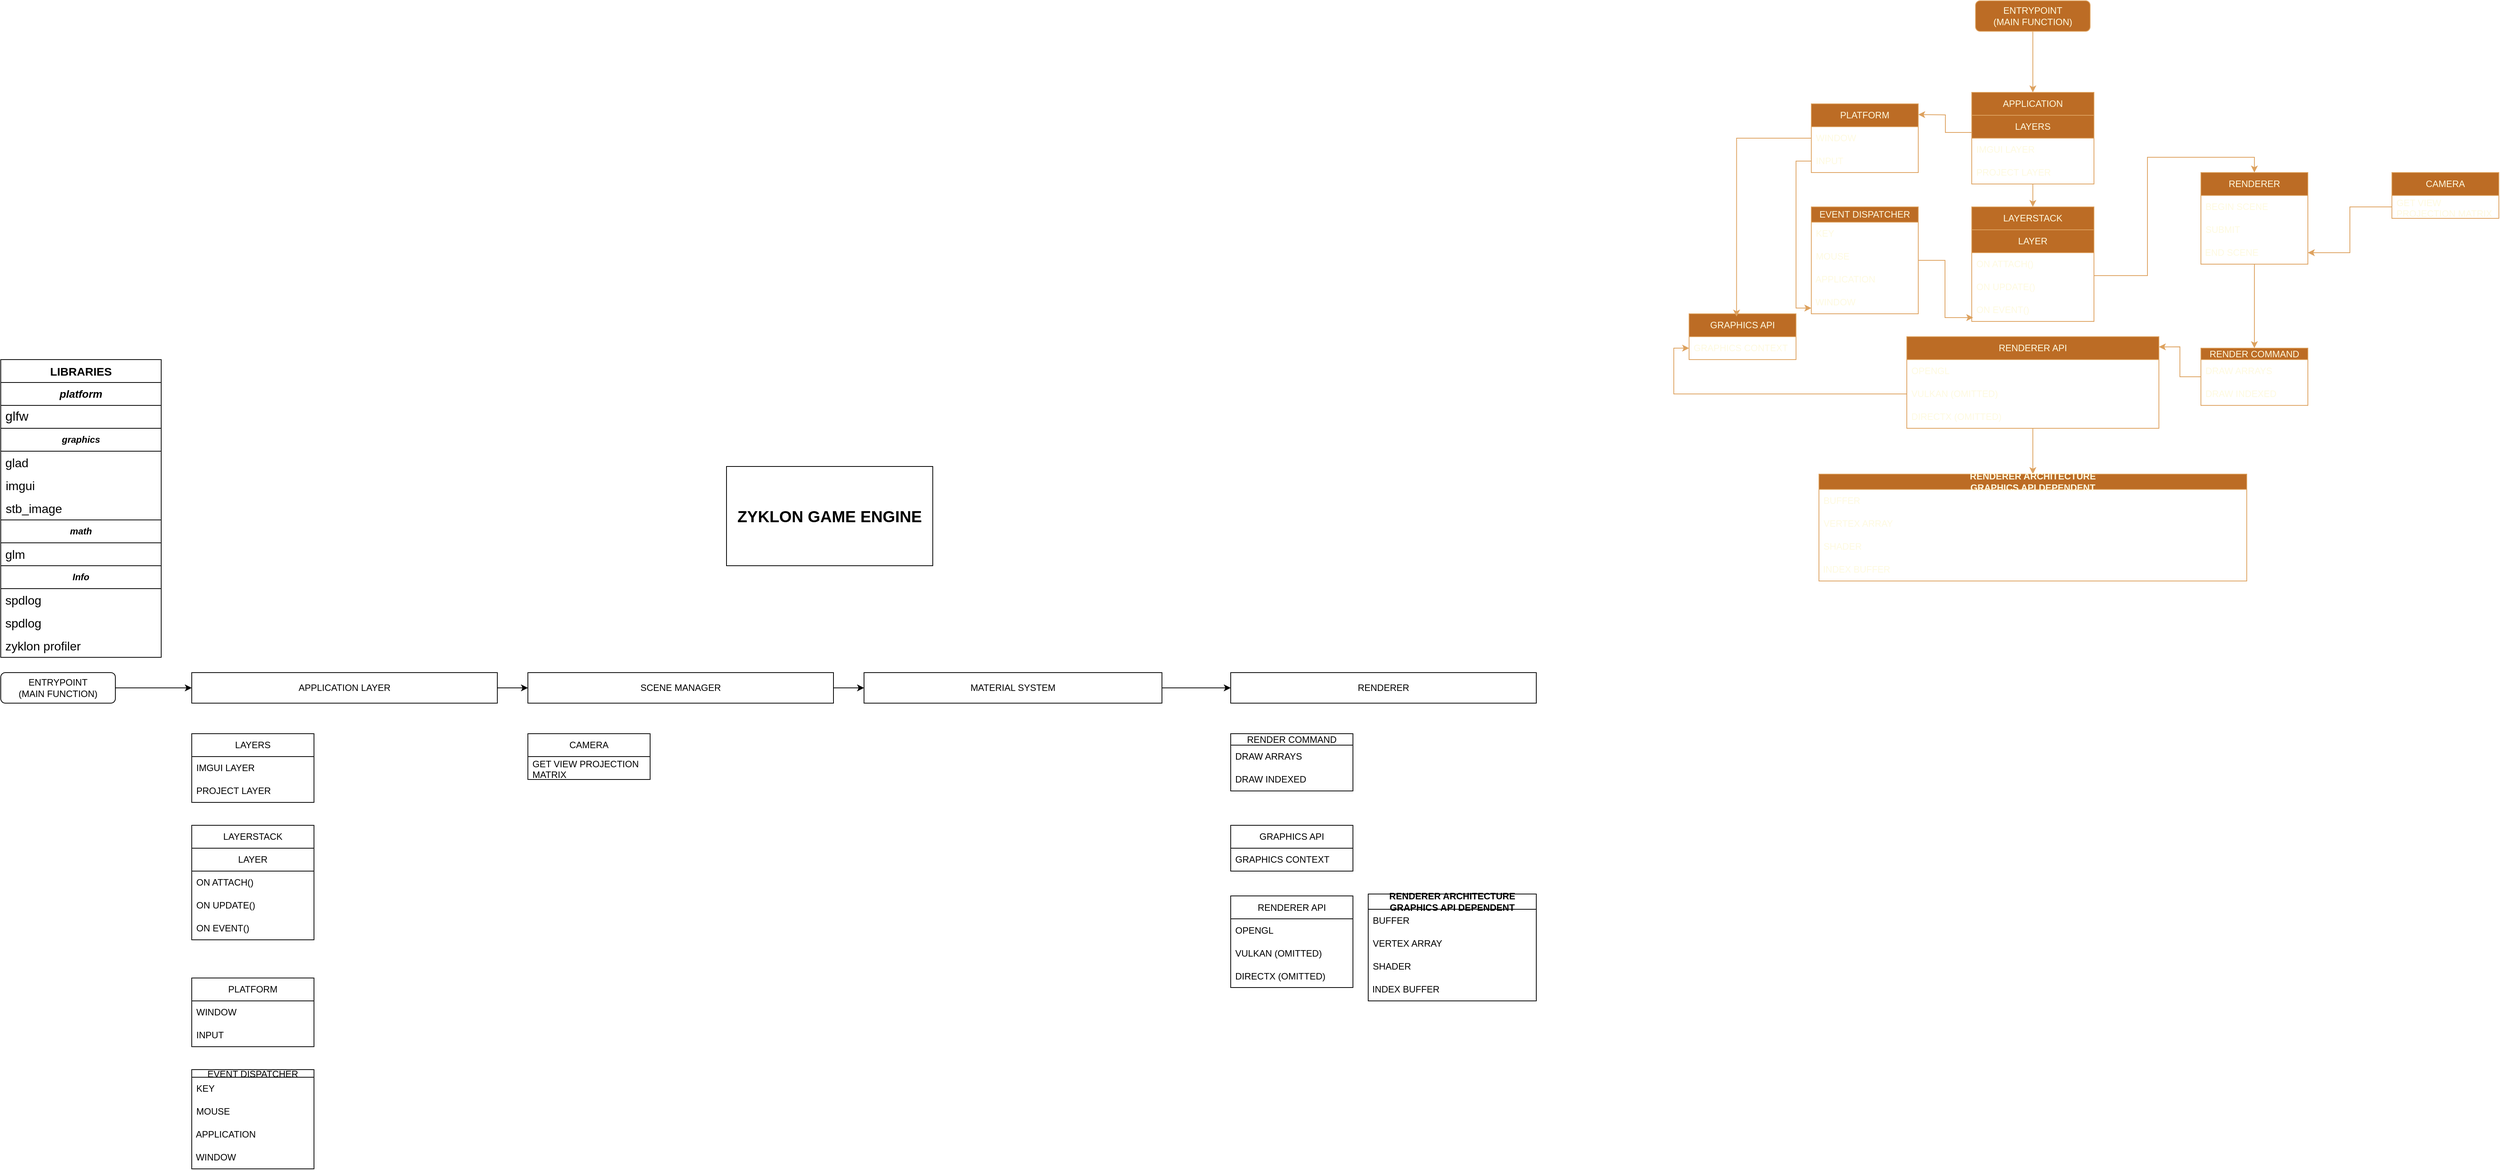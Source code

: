 <mxfile version="26.0.16">
  <diagram name="Page-1" id="9f46799a-70d6-7492-0946-bef42562c5a5">
    <mxGraphModel dx="3845" dy="2920" grid="0" gridSize="10" guides="1" tooltips="1" connect="1" arrows="1" fold="1" page="1" pageScale="1" pageWidth="1100" pageHeight="850" background="none" math="0" shadow="0">
      <root>
        <mxCell id="0" />
        <mxCell id="1" parent="0" />
        <mxCell id="1HcElYViuS3CACR91JE5-3" value="LAYERSTACK" style="swimlane;fontStyle=0;childLayout=stackLayout;horizontal=1;startSize=30;horizontalStack=0;resizeParent=1;resizeParentMax=0;resizeLast=0;collapsible=1;marginBottom=0;whiteSpace=wrap;html=1;labelBackgroundColor=none;fillColor=#BC6C25;strokeColor=#DDA15E;fontColor=#FEFAE0;" parent="1" vertex="1">
          <mxGeometry x="1490" y="-570" width="160" height="150" as="geometry" />
        </mxCell>
        <mxCell id="1HcElYViuS3CACR91JE5-22" value="LAYER" style="swimlane;fontStyle=0;childLayout=stackLayout;horizontal=1;startSize=30;horizontalStack=0;resizeParent=1;resizeParentMax=0;resizeLast=0;collapsible=1;marginBottom=0;whiteSpace=wrap;html=1;labelBackgroundColor=none;fillColor=#BC6C25;strokeColor=#DDA15E;fontColor=#FEFAE0;" parent="1HcElYViuS3CACR91JE5-3" vertex="1">
          <mxGeometry y="30" width="160" height="120" as="geometry" />
        </mxCell>
        <mxCell id="1HcElYViuS3CACR91JE5-23" value="ON ATTACH()" style="text;strokeColor=none;fillColor=none;align=left;verticalAlign=middle;spacingLeft=4;spacingRight=4;overflow=hidden;points=[[0,0.5],[1,0.5]];portConstraint=eastwest;rotatable=0;whiteSpace=wrap;html=1;labelBackgroundColor=none;fontColor=#FEFAE0;" parent="1HcElYViuS3CACR91JE5-22" vertex="1">
          <mxGeometry y="30" width="160" height="30" as="geometry" />
        </mxCell>
        <mxCell id="1HcElYViuS3CACR91JE5-24" value="ON UPDATE()" style="text;strokeColor=none;fillColor=none;align=left;verticalAlign=middle;spacingLeft=4;spacingRight=4;overflow=hidden;points=[[0,0.5],[1,0.5]];portConstraint=eastwest;rotatable=0;whiteSpace=wrap;html=1;labelBackgroundColor=none;fontColor=#FEFAE0;" parent="1HcElYViuS3CACR91JE5-22" vertex="1">
          <mxGeometry y="60" width="160" height="30" as="geometry" />
        </mxCell>
        <mxCell id="1HcElYViuS3CACR91JE5-25" value="ON EVENT()" style="text;strokeColor=none;fillColor=none;align=left;verticalAlign=middle;spacingLeft=4;spacingRight=4;overflow=hidden;points=[[0,0.5],[1,0.5]];portConstraint=eastwest;rotatable=0;whiteSpace=wrap;html=1;labelBackgroundColor=none;fontColor=#FEFAE0;" parent="1HcElYViuS3CACR91JE5-22" vertex="1">
          <mxGeometry y="90" width="160" height="30" as="geometry" />
        </mxCell>
        <mxCell id="1HcElYViuS3CACR91JE5-7" value="ZYKLON GAME ENGINE" style="rounded=0;whiteSpace=wrap;html=1;fontSize=21;fontStyle=1;labelBackgroundColor=none;" parent="1" vertex="1">
          <mxGeometry x="-140" y="-230" width="270" height="130" as="geometry" />
        </mxCell>
        <mxCell id="1HcElYViuS3CACR91JE5-16" value="APPLICATION" style="swimlane;fontStyle=0;childLayout=stackLayout;horizontal=1;startSize=30;horizontalStack=0;resizeParent=1;resizeParentMax=0;resizeLast=0;collapsible=1;marginBottom=0;whiteSpace=wrap;html=1;labelBackgroundColor=none;fillColor=#BC6C25;strokeColor=#DDA15E;fontColor=#FEFAE0;" parent="1" vertex="1">
          <mxGeometry x="1490" y="-720" width="160" height="120" as="geometry" />
        </mxCell>
        <mxCell id="1HcElYViuS3CACR91JE5-122" value="LAYERS" style="swimlane;fontStyle=0;childLayout=stackLayout;horizontal=1;startSize=30;horizontalStack=0;resizeParent=1;resizeParentMax=0;resizeLast=0;collapsible=1;marginBottom=0;whiteSpace=wrap;html=1;labelBackgroundColor=none;fillColor=#BC6C25;strokeColor=#DDA15E;fontColor=#FEFAE0;" parent="1HcElYViuS3CACR91JE5-16" vertex="1">
          <mxGeometry y="30" width="160" height="90" as="geometry" />
        </mxCell>
        <mxCell id="1HcElYViuS3CACR91JE5-123" value="IMGUI LAYER" style="text;strokeColor=none;fillColor=none;align=left;verticalAlign=middle;spacingLeft=4;spacingRight=4;overflow=hidden;points=[[0,0.5],[1,0.5]];portConstraint=eastwest;rotatable=0;whiteSpace=wrap;html=1;labelBackgroundColor=none;fontColor=#FEFAE0;" parent="1HcElYViuS3CACR91JE5-122" vertex="1">
          <mxGeometry y="30" width="160" height="30" as="geometry" />
        </mxCell>
        <mxCell id="1HcElYViuS3CACR91JE5-124" value="PROJECT LAYER" style="text;strokeColor=none;fillColor=none;align=left;verticalAlign=middle;spacingLeft=4;spacingRight=4;overflow=hidden;points=[[0,0.5],[1,0.5]];portConstraint=eastwest;rotatable=0;whiteSpace=wrap;html=1;labelBackgroundColor=none;fontColor=#FEFAE0;" parent="1HcElYViuS3CACR91JE5-122" vertex="1">
          <mxGeometry y="60" width="160" height="30" as="geometry" />
        </mxCell>
        <mxCell id="1HcElYViuS3CACR91JE5-49" style="edgeStyle=orthogonalEdgeStyle;rounded=0;orthogonalLoop=1;jettySize=auto;html=1;entryX=0.5;entryY=0;entryDx=0;entryDy=0;labelBackgroundColor=none;strokeColor=#DDA15E;fontColor=default;" parent="1" source="1HcElYViuS3CACR91JE5-42" target="1HcElYViuS3CACR91JE5-16" edge="1">
          <mxGeometry relative="1" as="geometry" />
        </mxCell>
        <mxCell id="1HcElYViuS3CACR91JE5-42" value="ENTRYPOINT&lt;div&gt;(MAIN FUNCTION)&lt;/div&gt;" style="rounded=1;whiteSpace=wrap;html=1;labelBackgroundColor=none;fillColor=#BC6C25;strokeColor=#DDA15E;fontColor=#FEFAE0;" parent="1" vertex="1">
          <mxGeometry x="1495" y="-840" width="150" height="40" as="geometry" />
        </mxCell>
        <mxCell id="1HcElYViuS3CACR91JE5-50" value="&lt;b style=&quot;font-size: 15px;&quot;&gt;LIBRARIES&lt;/b&gt;" style="swimlane;fontStyle=0;childLayout=stackLayout;horizontal=1;startSize=30;horizontalStack=0;resizeParent=1;resizeParentMax=0;resizeLast=0;collapsible=1;marginBottom=0;whiteSpace=wrap;html=1;fontSize=15;labelBackgroundColor=none;" parent="1" vertex="1">
          <mxGeometry x="-1090" y="-370" width="210" height="390" as="geometry" />
        </mxCell>
        <mxCell id="1HcElYViuS3CACR91JE5-77" value="platform" style="swimlane;fontStyle=3;childLayout=stackLayout;horizontal=1;startSize=30;horizontalStack=0;resizeParent=1;resizeParentMax=0;resizeLast=0;collapsible=1;marginBottom=0;whiteSpace=wrap;html=1;fontSize=14;labelBackgroundColor=none;" parent="1HcElYViuS3CACR91JE5-50" vertex="1">
          <mxGeometry y="30" width="210" height="60" as="geometry" />
        </mxCell>
        <mxCell id="1HcElYViuS3CACR91JE5-78" value="glfw" style="text;align=left;verticalAlign=middle;spacingLeft=4;spacingRight=4;overflow=hidden;points=[[0,0.5],[1,0.5]];portConstraint=eastwest;rotatable=0;whiteSpace=wrap;html=1;fontSize=17;labelBackgroundColor=none;" parent="1HcElYViuS3CACR91JE5-77" vertex="1">
          <mxGeometry y="30" width="210" height="30" as="geometry" />
        </mxCell>
        <mxCell id="1HcElYViuS3CACR91JE5-65" value="graphics" style="swimlane;fontStyle=3;childLayout=stackLayout;horizontal=1;startSize=30;horizontalStack=0;resizeParent=1;resizeParentMax=0;resizeLast=0;collapsible=1;marginBottom=0;whiteSpace=wrap;html=1;labelBackgroundColor=none;" parent="1HcElYViuS3CACR91JE5-50" vertex="1">
          <mxGeometry y="90" width="210" height="180" as="geometry">
            <mxRectangle y="30" width="140" height="30" as="alternateBounds" />
          </mxGeometry>
        </mxCell>
        <mxCell id="1HcElYViuS3CACR91JE5-67" value="glad" style="text;align=left;verticalAlign=middle;spacingLeft=4;spacingRight=4;overflow=hidden;points=[[0,0.5],[1,0.5]];portConstraint=eastwest;rotatable=0;whiteSpace=wrap;html=1;fontSize=16;labelBackgroundColor=none;" parent="1HcElYViuS3CACR91JE5-65" vertex="1">
          <mxGeometry y="30" width="210" height="30" as="geometry" />
        </mxCell>
        <mxCell id="1HcElYViuS3CACR91JE5-194" value="&amp;nbsp;imgui" style="text;html=1;align=left;verticalAlign=middle;whiteSpace=wrap;rounded=0;fontSize=16;labelBackgroundColor=none;" parent="1HcElYViuS3CACR91JE5-65" vertex="1">
          <mxGeometry y="60" width="210" height="30" as="geometry" />
        </mxCell>
        <mxCell id="1HcElYViuS3CACR91JE5-81" value="&amp;nbsp;stb_image" style="text;html=1;align=left;verticalAlign=middle;whiteSpace=wrap;rounded=0;fontSize=16;labelBackgroundColor=none;" parent="1HcElYViuS3CACR91JE5-65" vertex="1">
          <mxGeometry y="90" width="210" height="30" as="geometry" />
        </mxCell>
        <mxCell id="1HcElYViuS3CACR91JE5-73" value="math" style="swimlane;fontStyle=3;childLayout=stackLayout;horizontal=1;startSize=30;horizontalStack=0;resizeParent=1;resizeParentMax=0;resizeLast=0;collapsible=1;marginBottom=0;whiteSpace=wrap;html=1;labelBackgroundColor=none;" parent="1HcElYViuS3CACR91JE5-65" vertex="1">
          <mxGeometry y="120" width="210" height="60" as="geometry">
            <mxRectangle y="30" width="140" height="30" as="alternateBounds" />
          </mxGeometry>
        </mxCell>
        <mxCell id="1HcElYViuS3CACR91JE5-74" value="glm" style="text;align=left;verticalAlign=middle;spacingLeft=4;spacingRight=4;overflow=hidden;points=[[0,0.5],[1,0.5]];portConstraint=eastwest;rotatable=0;whiteSpace=wrap;html=1;fontSize=16;labelBackgroundColor=none;" parent="1HcElYViuS3CACR91JE5-73" vertex="1">
          <mxGeometry y="30" width="210" height="30" as="geometry" />
        </mxCell>
        <mxCell id="1HcElYViuS3CACR91JE5-57" value="Info" style="swimlane;fontStyle=3;childLayout=stackLayout;horizontal=1;startSize=30;horizontalStack=0;resizeParent=1;resizeParentMax=0;resizeLast=0;collapsible=1;marginBottom=0;whiteSpace=wrap;html=1;labelBackgroundColor=none;" parent="1HcElYViuS3CACR91JE5-50" vertex="1">
          <mxGeometry y="270" width="210" height="120" as="geometry" />
        </mxCell>
        <mxCell id="b8J1LKLMTdCBJO--IdRk-1" value="spdlog" style="text;align=left;verticalAlign=middle;spacingLeft=4;spacingRight=4;overflow=hidden;points=[[0,0.5],[1,0.5]];portConstraint=eastwest;rotatable=0;whiteSpace=wrap;html=1;fontSize=16;labelBackgroundColor=none;" vertex="1" parent="1HcElYViuS3CACR91JE5-57">
          <mxGeometry y="30" width="210" height="30" as="geometry" />
        </mxCell>
        <mxCell id="1HcElYViuS3CACR91JE5-63" value="spdlog" style="text;align=left;verticalAlign=middle;spacingLeft=4;spacingRight=4;overflow=hidden;points=[[0,0.5],[1,0.5]];portConstraint=eastwest;rotatable=0;whiteSpace=wrap;html=1;fontSize=16;labelBackgroundColor=none;" parent="1HcElYViuS3CACR91JE5-57" vertex="1">
          <mxGeometry y="60" width="210" height="30" as="geometry" />
        </mxCell>
        <mxCell id="1HcElYViuS3CACR91JE5-64" value="zyklon profiler" style="text;align=left;verticalAlign=middle;spacingLeft=4;spacingRight=4;overflow=hidden;points=[[0,0.5],[1,0.5]];portConstraint=eastwest;rotatable=0;whiteSpace=wrap;html=1;fontSize=16;labelBackgroundColor=none;" parent="1HcElYViuS3CACR91JE5-57" vertex="1">
          <mxGeometry y="90" width="210" height="30" as="geometry" />
        </mxCell>
        <mxCell id="1HcElYViuS3CACR91JE5-85" value="PLATFORM" style="swimlane;fontStyle=0;childLayout=stackLayout;horizontal=1;startSize=30;horizontalStack=0;resizeParent=1;resizeParentMax=0;resizeLast=0;collapsible=1;marginBottom=0;whiteSpace=wrap;html=1;labelBackgroundColor=none;fillColor=#BC6C25;strokeColor=#DDA15E;fontColor=#FEFAE0;" parent="1" vertex="1">
          <mxGeometry x="1280" y="-705" width="140" height="90" as="geometry" />
        </mxCell>
        <mxCell id="1HcElYViuS3CACR91JE5-86" value="WINDOW" style="text;strokeColor=none;fillColor=none;align=left;verticalAlign=middle;spacingLeft=4;spacingRight=4;overflow=hidden;points=[[0,0.5],[1,0.5]];portConstraint=eastwest;rotatable=0;whiteSpace=wrap;html=1;labelBackgroundColor=none;fontColor=#FEFAE0;" parent="1HcElYViuS3CACR91JE5-85" vertex="1">
          <mxGeometry y="30" width="140" height="30" as="geometry" />
        </mxCell>
        <mxCell id="1HcElYViuS3CACR91JE5-87" value="INPUT" style="text;strokeColor=none;fillColor=none;align=left;verticalAlign=middle;spacingLeft=4;spacingRight=4;overflow=hidden;points=[[0,0.5],[1,0.5]];portConstraint=eastwest;rotatable=0;whiteSpace=wrap;html=1;labelBackgroundColor=none;fontColor=#FEFAE0;" parent="1HcElYViuS3CACR91JE5-85" vertex="1">
          <mxGeometry y="60" width="140" height="30" as="geometry" />
        </mxCell>
        <mxCell id="1HcElYViuS3CACR91JE5-93" value="EVENT DISPATCHER" style="swimlane;fontStyle=0;childLayout=stackLayout;horizontal=1;startSize=20;horizontalStack=0;resizeParent=1;resizeParentMax=0;resizeLast=0;collapsible=1;marginBottom=0;whiteSpace=wrap;html=1;labelBackgroundColor=none;fillColor=#BC6C25;strokeColor=#DDA15E;fontColor=#FEFAE0;" parent="1" vertex="1">
          <mxGeometry x="1280" y="-570" width="140" height="140" as="geometry" />
        </mxCell>
        <mxCell id="1HcElYViuS3CACR91JE5-94" value="KEY" style="text;strokeColor=none;fillColor=none;align=left;verticalAlign=middle;spacingLeft=4;spacingRight=4;overflow=hidden;points=[[0,0.5],[1,0.5]];portConstraint=eastwest;rotatable=0;whiteSpace=wrap;html=1;labelBackgroundColor=none;fontColor=#FEFAE0;" parent="1HcElYViuS3CACR91JE5-93" vertex="1">
          <mxGeometry y="20" width="140" height="30" as="geometry" />
        </mxCell>
        <mxCell id="1HcElYViuS3CACR91JE5-95" value="MOUSE" style="text;strokeColor=none;fillColor=none;align=left;verticalAlign=middle;spacingLeft=4;spacingRight=4;overflow=hidden;points=[[0,0.5],[1,0.5]];portConstraint=eastwest;rotatable=0;whiteSpace=wrap;html=1;labelBackgroundColor=none;fontColor=#FEFAE0;" parent="1HcElYViuS3CACR91JE5-93" vertex="1">
          <mxGeometry y="50" width="140" height="30" as="geometry" />
        </mxCell>
        <mxCell id="1HcElYViuS3CACR91JE5-140" value="&amp;nbsp;APPLICATION" style="text;html=1;align=left;verticalAlign=middle;whiteSpace=wrap;rounded=0;labelBackgroundColor=none;fontColor=#FEFAE0;" parent="1HcElYViuS3CACR91JE5-93" vertex="1">
          <mxGeometry y="80" width="140" height="30" as="geometry" />
        </mxCell>
        <mxCell id="1HcElYViuS3CACR91JE5-141" value="&amp;nbsp;WINDOW" style="text;html=1;align=left;verticalAlign=middle;whiteSpace=wrap;rounded=0;labelBackgroundColor=none;fontColor=#FEFAE0;" parent="1HcElYViuS3CACR91JE5-93" vertex="1">
          <mxGeometry y="110" width="140" height="30" as="geometry" />
        </mxCell>
        <mxCell id="1HcElYViuS3CACR91JE5-111" value="GRAPHICS API" style="swimlane;fontStyle=0;childLayout=stackLayout;horizontal=1;startSize=30;horizontalStack=0;resizeParent=1;resizeParentMax=0;resizeLast=0;collapsible=1;marginBottom=0;whiteSpace=wrap;html=1;labelBackgroundColor=none;fillColor=#BC6C25;strokeColor=#DDA15E;fontColor=#FEFAE0;" parent="1" vertex="1">
          <mxGeometry x="1120" y="-430" width="140" height="60" as="geometry" />
        </mxCell>
        <mxCell id="1HcElYViuS3CACR91JE5-113" value="GRAPHICS CONTEXT" style="text;strokeColor=none;fillColor=none;align=left;verticalAlign=middle;spacingLeft=4;spacingRight=4;overflow=hidden;points=[[0,0.5],[1,0.5]];portConstraint=eastwest;rotatable=0;whiteSpace=wrap;html=1;labelBackgroundColor=none;fontColor=#FEFAE0;" parent="1HcElYViuS3CACR91JE5-111" vertex="1">
          <mxGeometry y="30" width="140" height="30" as="geometry" />
        </mxCell>
        <mxCell id="1HcElYViuS3CACR91JE5-117" value="RENDERER" style="swimlane;fontStyle=0;childLayout=stackLayout;horizontal=1;startSize=30;horizontalStack=0;resizeParent=1;resizeParentMax=0;resizeLast=0;collapsible=1;marginBottom=0;whiteSpace=wrap;html=1;labelBackgroundColor=none;fillColor=#BC6C25;strokeColor=#DDA15E;fontColor=#FEFAE0;" parent="1" vertex="1">
          <mxGeometry x="1790" y="-615" width="140" height="120" as="geometry" />
        </mxCell>
        <mxCell id="1HcElYViuS3CACR91JE5-118" value="BEGIN SCENE" style="text;strokeColor=none;fillColor=none;align=left;verticalAlign=middle;spacingLeft=4;spacingRight=4;overflow=hidden;points=[[0,0.5],[1,0.5]];portConstraint=eastwest;rotatable=0;whiteSpace=wrap;html=1;labelBackgroundColor=none;fontColor=#FEFAE0;" parent="1HcElYViuS3CACR91JE5-117" vertex="1">
          <mxGeometry y="30" width="140" height="30" as="geometry" />
        </mxCell>
        <mxCell id="1HcElYViuS3CACR91JE5-119" value="SUBMIT" style="text;strokeColor=none;fillColor=none;align=left;verticalAlign=middle;spacingLeft=4;spacingRight=4;overflow=hidden;points=[[0,0.5],[1,0.5]];portConstraint=eastwest;rotatable=0;whiteSpace=wrap;html=1;labelBackgroundColor=none;fontColor=#FEFAE0;" parent="1HcElYViuS3CACR91JE5-117" vertex="1">
          <mxGeometry y="60" width="140" height="30" as="geometry" />
        </mxCell>
        <mxCell id="1HcElYViuS3CACR91JE5-180" value="&amp;nbsp;END SCENE" style="text;html=1;align=left;verticalAlign=middle;whiteSpace=wrap;rounded=0;labelBackgroundColor=none;fontColor=#FEFAE0;" parent="1HcElYViuS3CACR91JE5-117" vertex="1">
          <mxGeometry y="90" width="140" height="30" as="geometry" />
        </mxCell>
        <mxCell id="1HcElYViuS3CACR91JE5-189" style="edgeStyle=orthogonalEdgeStyle;rounded=0;orthogonalLoop=1;jettySize=auto;html=1;entryX=0.5;entryY=0;entryDx=0;entryDy=0;labelBackgroundColor=none;strokeColor=#DDA15E;fontColor=default;" parent="1" source="1HcElYViuS3CACR91JE5-142" target="1HcElYViuS3CACR91JE5-176" edge="1">
          <mxGeometry relative="1" as="geometry" />
        </mxCell>
        <mxCell id="1HcElYViuS3CACR91JE5-142" value="RENDERER API" style="swimlane;fontStyle=0;childLayout=stackLayout;horizontal=1;startSize=30;horizontalStack=0;resizeParent=1;resizeParentMax=0;resizeLast=0;collapsible=1;marginBottom=0;whiteSpace=wrap;html=1;labelBackgroundColor=none;fillColor=#BC6C25;strokeColor=#DDA15E;fontColor=#FEFAE0;" parent="1" vertex="1">
          <mxGeometry x="1405" y="-400" width="330" height="120" as="geometry" />
        </mxCell>
        <mxCell id="1HcElYViuS3CACR91JE5-143" value="OPENGL" style="text;strokeColor=none;fillColor=none;align=left;verticalAlign=middle;spacingLeft=4;spacingRight=4;overflow=hidden;points=[[0,0.5],[1,0.5]];portConstraint=eastwest;rotatable=0;whiteSpace=wrap;html=1;labelBackgroundColor=none;fontColor=#FEFAE0;" parent="1HcElYViuS3CACR91JE5-142" vertex="1">
          <mxGeometry y="30" width="330" height="30" as="geometry" />
        </mxCell>
        <mxCell id="1HcElYViuS3CACR91JE5-144" value="VULKAN (OMITTED)" style="text;strokeColor=none;fillColor=none;align=left;verticalAlign=middle;spacingLeft=4;spacingRight=4;overflow=hidden;points=[[0,0.5],[1,0.5]];portConstraint=eastwest;rotatable=0;whiteSpace=wrap;html=1;labelBackgroundColor=none;fontColor=#FEFAE0;" parent="1HcElYViuS3CACR91JE5-142" vertex="1">
          <mxGeometry y="60" width="330" height="30" as="geometry" />
        </mxCell>
        <mxCell id="1HcElYViuS3CACR91JE5-145" value="DIRECTX (OMITTED)" style="text;strokeColor=none;fillColor=none;align=left;verticalAlign=middle;spacingLeft=4;spacingRight=4;overflow=hidden;points=[[0,0.5],[1,0.5]];portConstraint=eastwest;rotatable=0;whiteSpace=wrap;html=1;labelBackgroundColor=none;fontColor=#FEFAE0;" parent="1HcElYViuS3CACR91JE5-142" vertex="1">
          <mxGeometry y="90" width="330" height="30" as="geometry" />
        </mxCell>
        <mxCell id="1HcElYViuS3CACR91JE5-146" value="RENDER COMMAND" style="swimlane;fontStyle=0;childLayout=stackLayout;horizontal=1;startSize=15;horizontalStack=0;resizeParent=1;resizeParentMax=0;resizeLast=0;collapsible=1;marginBottom=0;whiteSpace=wrap;html=1;labelBackgroundColor=none;fillColor=#BC6C25;strokeColor=#DDA15E;fontColor=#FEFAE0;" parent="1" vertex="1">
          <mxGeometry x="1790" y="-385" width="140" height="75" as="geometry" />
        </mxCell>
        <mxCell id="1HcElYViuS3CACR91JE5-147" value="DRAW ARRAYS" style="text;strokeColor=none;fillColor=none;align=left;verticalAlign=middle;spacingLeft=4;spacingRight=4;overflow=hidden;points=[[0,0.5],[1,0.5]];portConstraint=eastwest;rotatable=0;whiteSpace=wrap;html=1;labelBackgroundColor=none;fontColor=#FEFAE0;" parent="1HcElYViuS3CACR91JE5-146" vertex="1">
          <mxGeometry y="15" width="140" height="30" as="geometry" />
        </mxCell>
        <mxCell id="1HcElYViuS3CACR91JE5-148" value="DRAW INDEXED" style="text;strokeColor=none;fillColor=none;align=left;verticalAlign=middle;spacingLeft=4;spacingRight=4;overflow=hidden;points=[[0,0.5],[1,0.5]];portConstraint=eastwest;rotatable=0;whiteSpace=wrap;html=1;labelBackgroundColor=none;fontColor=#FEFAE0;" parent="1HcElYViuS3CACR91JE5-146" vertex="1">
          <mxGeometry y="45" width="140" height="30" as="geometry" />
        </mxCell>
        <mxCell id="1HcElYViuS3CACR91JE5-165" style="edgeStyle=orthogonalEdgeStyle;rounded=0;orthogonalLoop=1;jettySize=auto;html=1;entryX=0.5;entryY=0;entryDx=0;entryDy=0;labelBackgroundColor=none;strokeColor=#DDA15E;fontColor=default;" parent="1" source="1HcElYViuS3CACR91JE5-122" target="1HcElYViuS3CACR91JE5-3" edge="1">
          <mxGeometry relative="1" as="geometry" />
        </mxCell>
        <mxCell id="1HcElYViuS3CACR91JE5-172" style="edgeStyle=orthogonalEdgeStyle;rounded=0;orthogonalLoop=1;jettySize=auto;html=1;exitX=0;exitY=0.25;exitDx=0;exitDy=0;labelBackgroundColor=none;strokeColor=#DDA15E;fontColor=default;" parent="1" source="1HcElYViuS3CACR91JE5-122" edge="1">
          <mxGeometry relative="1" as="geometry">
            <mxPoint x="1420" y="-691" as="targetPoint" />
          </mxGeometry>
        </mxCell>
        <mxCell id="1HcElYViuS3CACR91JE5-174" style="edgeStyle=orthogonalEdgeStyle;rounded=0;orthogonalLoop=1;jettySize=auto;html=1;entryX=0.444;entryY=0.061;entryDx=0;entryDy=0;entryPerimeter=0;labelBackgroundColor=none;strokeColor=#DDA15E;fontColor=default;" parent="1" source="1HcElYViuS3CACR91JE5-86" target="1HcElYViuS3CACR91JE5-111" edge="1">
          <mxGeometry relative="1" as="geometry" />
        </mxCell>
        <mxCell id="1HcElYViuS3CACR91JE5-176" value="&lt;b&gt;RENDERER ARCHITECTURE&lt;/b&gt;&lt;div style=&quot;line-height: 120%;&quot;&gt;&lt;b&gt;GRAPHICS API DEPENDENT&lt;/b&gt;&lt;/div&gt;" style="swimlane;fontStyle=0;childLayout=stackLayout;horizontal=1;startSize=20;horizontalStack=0;resizeParent=1;resizeParentMax=0;resizeLast=0;collapsible=1;marginBottom=0;whiteSpace=wrap;html=1;labelBackgroundColor=none;fillColor=#BC6C25;strokeColor=#DDA15E;fontColor=#FEFAE0;" parent="1" vertex="1">
          <mxGeometry x="1290" y="-220" width="560" height="140" as="geometry" />
        </mxCell>
        <mxCell id="1HcElYViuS3CACR91JE5-177" value="BUFFER" style="text;strokeColor=none;fillColor=none;align=left;verticalAlign=middle;spacingLeft=4;spacingRight=4;overflow=hidden;points=[[0,0.5],[1,0.5]];portConstraint=eastwest;rotatable=0;whiteSpace=wrap;html=1;labelBackgroundColor=none;fontColor=#FEFAE0;" parent="1HcElYViuS3CACR91JE5-176" vertex="1">
          <mxGeometry y="20" width="560" height="30" as="geometry" />
        </mxCell>
        <mxCell id="1HcElYViuS3CACR91JE5-178" value="VERTEX ARRAY" style="text;strokeColor=none;fillColor=none;align=left;verticalAlign=middle;spacingLeft=4;spacingRight=4;overflow=hidden;points=[[0,0.5],[1,0.5]];portConstraint=eastwest;rotatable=0;whiteSpace=wrap;html=1;labelBackgroundColor=none;fontColor=#FEFAE0;" parent="1HcElYViuS3CACR91JE5-176" vertex="1">
          <mxGeometry y="50" width="560" height="30" as="geometry" />
        </mxCell>
        <mxCell id="1HcElYViuS3CACR91JE5-179" value="SHADER" style="text;strokeColor=none;fillColor=none;align=left;verticalAlign=middle;spacingLeft=4;spacingRight=4;overflow=hidden;points=[[0,0.5],[1,0.5]];portConstraint=eastwest;rotatable=0;whiteSpace=wrap;html=1;labelBackgroundColor=none;fontColor=#FEFAE0;" parent="1HcElYViuS3CACR91JE5-176" vertex="1">
          <mxGeometry y="80" width="560" height="30" as="geometry" />
        </mxCell>
        <mxCell id="1HcElYViuS3CACR91JE5-191" value="&amp;nbsp;INDEX BUFFER" style="text;html=1;align=left;verticalAlign=middle;whiteSpace=wrap;rounded=0;labelBackgroundColor=none;fontColor=#FEFAE0;" parent="1HcElYViuS3CACR91JE5-176" vertex="1">
          <mxGeometry y="110" width="560" height="30" as="geometry" />
        </mxCell>
        <mxCell id="1HcElYViuS3CACR91JE5-187" style="edgeStyle=orthogonalEdgeStyle;rounded=0;orthogonalLoop=1;jettySize=auto;html=1;entryX=1;entryY=0.111;entryDx=0;entryDy=0;entryPerimeter=0;labelBackgroundColor=none;strokeColor=#DDA15E;fontColor=default;" parent="1" source="1HcElYViuS3CACR91JE5-146" target="1HcElYViuS3CACR91JE5-142" edge="1">
          <mxGeometry relative="1" as="geometry" />
        </mxCell>
        <mxCell id="1HcElYViuS3CACR91JE5-190" style="edgeStyle=orthogonalEdgeStyle;rounded=0;orthogonalLoop=1;jettySize=auto;html=1;entryX=0.5;entryY=0;entryDx=0;entryDy=0;labelBackgroundColor=none;strokeColor=#DDA15E;fontColor=default;" parent="1" source="1HcElYViuS3CACR91JE5-22" target="1HcElYViuS3CACR91JE5-117" edge="1">
          <mxGeometry relative="1" as="geometry" />
        </mxCell>
        <mxCell id="1HcElYViuS3CACR91JE5-192" style="edgeStyle=orthogonalEdgeStyle;rounded=0;orthogonalLoop=1;jettySize=auto;html=1;entryX=0;entryY=0.5;entryDx=0;entryDy=0;labelBackgroundColor=none;strokeColor=#DDA15E;fontColor=default;" parent="1" source="1HcElYViuS3CACR91JE5-144" target="1HcElYViuS3CACR91JE5-113" edge="1">
          <mxGeometry relative="1" as="geometry" />
        </mxCell>
        <mxCell id="1HcElYViuS3CACR91JE5-200" style="edgeStyle=orthogonalEdgeStyle;rounded=0;orthogonalLoop=1;jettySize=auto;html=1;entryX=0.012;entryY=0.833;entryDx=0;entryDy=0;entryPerimeter=0;labelBackgroundColor=none;strokeColor=#DDA15E;fontColor=default;" parent="1" source="1HcElYViuS3CACR91JE5-93" target="1HcElYViuS3CACR91JE5-25" edge="1">
          <mxGeometry relative="1" as="geometry" />
        </mxCell>
        <mxCell id="1HcElYViuS3CACR91JE5-201" style="edgeStyle=orthogonalEdgeStyle;rounded=0;orthogonalLoop=1;jettySize=auto;html=1;entryX=0;entryY=0.75;entryDx=0;entryDy=0;labelBackgroundColor=none;strokeColor=#DDA15E;fontColor=default;" parent="1" source="1HcElYViuS3CACR91JE5-87" target="1HcElYViuS3CACR91JE5-141" edge="1">
          <mxGeometry relative="1" as="geometry" />
        </mxCell>
        <mxCell id="1HcElYViuS3CACR91JE5-202" style="edgeStyle=orthogonalEdgeStyle;rounded=0;orthogonalLoop=1;jettySize=auto;html=1;entryX=0.5;entryY=0;entryDx=0;entryDy=0;labelBackgroundColor=none;strokeColor=#DDA15E;fontColor=default;" parent="1" source="1HcElYViuS3CACR91JE5-180" target="1HcElYViuS3CACR91JE5-146" edge="1">
          <mxGeometry relative="1" as="geometry" />
        </mxCell>
        <mxCell id="1HcElYViuS3CACR91JE5-203" value="CAMERA" style="swimlane;fontStyle=0;childLayout=stackLayout;horizontal=1;startSize=30;horizontalStack=0;resizeParent=1;resizeParentMax=0;resizeLast=0;collapsible=1;marginBottom=0;whiteSpace=wrap;html=1;labelBackgroundColor=none;fillColor=#BC6C25;strokeColor=#DDA15E;fontColor=#FEFAE0;" parent="1" vertex="1">
          <mxGeometry x="2040" y="-615" width="140" height="60" as="geometry" />
        </mxCell>
        <mxCell id="1HcElYViuS3CACR91JE5-204" value="GET VIEW PROJECTION MATRIX" style="text;strokeColor=none;fillColor=none;align=left;verticalAlign=middle;spacingLeft=4;spacingRight=4;overflow=hidden;points=[[0,0.5],[1,0.5]];portConstraint=eastwest;rotatable=0;whiteSpace=wrap;html=1;labelBackgroundColor=none;fontColor=#FEFAE0;" parent="1HcElYViuS3CACR91JE5-203" vertex="1">
          <mxGeometry y="30" width="140" height="30" as="geometry" />
        </mxCell>
        <mxCell id="1HcElYViuS3CACR91JE5-211" style="edgeStyle=orthogonalEdgeStyle;rounded=0;orthogonalLoop=1;jettySize=auto;html=1;entryX=1;entryY=0.5;entryDx=0;entryDy=0;labelBackgroundColor=none;strokeColor=#DDA15E;fontColor=default;" parent="1" source="1HcElYViuS3CACR91JE5-204" target="1HcElYViuS3CACR91JE5-180" edge="1">
          <mxGeometry relative="1" as="geometry" />
        </mxCell>
        <mxCell id="2sIcK7sD1LYvXvkeeMW6-56" style="edgeStyle=orthogonalEdgeStyle;rounded=0;orthogonalLoop=1;jettySize=auto;html=1;exitX=1;exitY=0.5;exitDx=0;exitDy=0;entryX=0;entryY=0.5;entryDx=0;entryDy=0;" parent="1" source="UxVkQ5kvsJINK4BHOWoC-1" target="UxVkQ5kvsJINK4BHOWoC-2" edge="1">
          <mxGeometry relative="1" as="geometry" />
        </mxCell>
        <mxCell id="UxVkQ5kvsJINK4BHOWoC-1" value="SCENE MANAGER" style="rounded=0;whiteSpace=wrap;html=1;" parent="1" vertex="1">
          <mxGeometry x="-400" y="40" width="400" height="40" as="geometry" />
        </mxCell>
        <mxCell id="2sIcK7sD1LYvXvkeeMW6-57" style="edgeStyle=orthogonalEdgeStyle;rounded=0;orthogonalLoop=1;jettySize=auto;html=1;exitX=1;exitY=0.5;exitDx=0;exitDy=0;entryX=0;entryY=0.5;entryDx=0;entryDy=0;" parent="1" source="UxVkQ5kvsJINK4BHOWoC-2" target="2sIcK7sD1LYvXvkeeMW6-52" edge="1">
          <mxGeometry relative="1" as="geometry" />
        </mxCell>
        <mxCell id="UxVkQ5kvsJINK4BHOWoC-2" value="MATERIAL SYSTEM" style="rounded=0;whiteSpace=wrap;html=1;" parent="1" vertex="1">
          <mxGeometry x="40" y="40" width="390" height="40" as="geometry" />
        </mxCell>
        <mxCell id="2sIcK7sD1LYvXvkeeMW6-54" style="edgeStyle=orthogonalEdgeStyle;rounded=0;orthogonalLoop=1;jettySize=auto;html=1;exitX=1;exitY=0.5;exitDx=0;exitDy=0;entryX=0;entryY=0.5;entryDx=0;entryDy=0;" parent="1" source="2sIcK7sD1LYvXvkeeMW6-1" target="2sIcK7sD1LYvXvkeeMW6-51" edge="1">
          <mxGeometry relative="1" as="geometry" />
        </mxCell>
        <mxCell id="2sIcK7sD1LYvXvkeeMW6-1" value="ENTRYPOINT&lt;div&gt;(MAIN FUNCTION)&lt;/div&gt;" style="rounded=1;whiteSpace=wrap;html=1;labelBackgroundColor=none;" parent="1" vertex="1">
          <mxGeometry x="-1090" y="40" width="150" height="40" as="geometry" />
        </mxCell>
        <mxCell id="2sIcK7sD1LYvXvkeeMW6-9" value="&lt;p style=&quot;line-height: 150%;&quot;&gt;EVENT DISPATCHER&lt;/p&gt;" style="swimlane;fontStyle=0;childLayout=stackLayout;horizontal=1;startSize=10;horizontalStack=0;resizeParent=1;resizeParentMax=0;resizeLast=0;collapsible=1;marginBottom=0;whiteSpace=wrap;html=1;labelBackgroundColor=none;" parent="1" vertex="1">
          <mxGeometry x="-840" y="560" width="160" height="130" as="geometry" />
        </mxCell>
        <mxCell id="2sIcK7sD1LYvXvkeeMW6-10" value="KEY" style="text;align=left;verticalAlign=middle;spacingLeft=4;spacingRight=4;overflow=hidden;points=[[0,0.5],[1,0.5]];portConstraint=eastwest;rotatable=0;whiteSpace=wrap;html=1;labelBackgroundColor=none;" parent="2sIcK7sD1LYvXvkeeMW6-9" vertex="1">
          <mxGeometry y="10" width="160" height="30" as="geometry" />
        </mxCell>
        <mxCell id="2sIcK7sD1LYvXvkeeMW6-11" value="MOUSE" style="text;align=left;verticalAlign=middle;spacingLeft=4;spacingRight=4;overflow=hidden;points=[[0,0.5],[1,0.5]];portConstraint=eastwest;rotatable=0;whiteSpace=wrap;html=1;labelBackgroundColor=none;" parent="2sIcK7sD1LYvXvkeeMW6-9" vertex="1">
          <mxGeometry y="40" width="160" height="30" as="geometry" />
        </mxCell>
        <mxCell id="2sIcK7sD1LYvXvkeeMW6-12" value="&amp;nbsp;APPLICATION" style="text;html=1;align=left;verticalAlign=middle;whiteSpace=wrap;rounded=0;labelBackgroundColor=none;" parent="2sIcK7sD1LYvXvkeeMW6-9" vertex="1">
          <mxGeometry y="70" width="160" height="30" as="geometry" />
        </mxCell>
        <mxCell id="2sIcK7sD1LYvXvkeeMW6-13" value="&amp;nbsp;WINDOW" style="text;html=1;align=left;verticalAlign=middle;whiteSpace=wrap;rounded=0;labelBackgroundColor=none;" parent="2sIcK7sD1LYvXvkeeMW6-9" vertex="1">
          <mxGeometry y="100" width="160" height="30" as="geometry" />
        </mxCell>
        <mxCell id="2sIcK7sD1LYvXvkeeMW6-6" value="PLATFORM" style="swimlane;fontStyle=0;childLayout=stackLayout;horizontal=1;startSize=30;horizontalStack=0;resizeParent=1;resizeParentMax=0;resizeLast=0;collapsible=1;marginBottom=0;whiteSpace=wrap;html=1;labelBackgroundColor=none;" parent="1" vertex="1">
          <mxGeometry x="-840" y="440" width="160" height="90" as="geometry" />
        </mxCell>
        <mxCell id="2sIcK7sD1LYvXvkeeMW6-7" value="WINDOW" style="text;align=left;verticalAlign=middle;spacingLeft=4;spacingRight=4;overflow=hidden;points=[[0,0.5],[1,0.5]];portConstraint=eastwest;rotatable=0;whiteSpace=wrap;html=1;labelBackgroundColor=none;" parent="2sIcK7sD1LYvXvkeeMW6-6" vertex="1">
          <mxGeometry y="30" width="160" height="30" as="geometry" />
        </mxCell>
        <mxCell id="2sIcK7sD1LYvXvkeeMW6-8" value="INPUT" style="text;align=left;verticalAlign=middle;spacingLeft=4;spacingRight=4;overflow=hidden;points=[[0,0.5],[1,0.5]];portConstraint=eastwest;rotatable=0;whiteSpace=wrap;html=1;labelBackgroundColor=none;" parent="2sIcK7sD1LYvXvkeeMW6-6" vertex="1">
          <mxGeometry y="60" width="160" height="30" as="geometry" />
        </mxCell>
        <mxCell id="2sIcK7sD1LYvXvkeeMW6-3" value="LAYERS" style="swimlane;fontStyle=0;childLayout=stackLayout;horizontal=1;startSize=30;horizontalStack=0;resizeParent=1;resizeParentMax=0;resizeLast=0;collapsible=1;marginBottom=0;whiteSpace=wrap;html=1;labelBackgroundColor=none;" parent="1" vertex="1">
          <mxGeometry x="-840" y="120" width="160" height="90" as="geometry" />
        </mxCell>
        <mxCell id="2sIcK7sD1LYvXvkeeMW6-4" value="IMGUI LAYER" style="text;align=left;verticalAlign=middle;spacingLeft=4;spacingRight=4;overflow=hidden;points=[[0,0.5],[1,0.5]];portConstraint=eastwest;rotatable=0;whiteSpace=wrap;html=1;labelBackgroundColor=none;" parent="2sIcK7sD1LYvXvkeeMW6-3" vertex="1">
          <mxGeometry y="30" width="160" height="30" as="geometry" />
        </mxCell>
        <mxCell id="2sIcK7sD1LYvXvkeeMW6-5" value="PROJECT LAYER" style="text;align=left;verticalAlign=middle;spacingLeft=4;spacingRight=4;overflow=hidden;points=[[0,0.5],[1,0.5]];portConstraint=eastwest;rotatable=0;whiteSpace=wrap;html=1;labelBackgroundColor=none;" parent="2sIcK7sD1LYvXvkeeMW6-3" vertex="1">
          <mxGeometry y="60" width="160" height="30" as="geometry" />
        </mxCell>
        <mxCell id="2sIcK7sD1LYvXvkeeMW6-28" value="GRAPHICS API" style="swimlane;fontStyle=0;childLayout=stackLayout;horizontal=1;startSize=30;horizontalStack=0;resizeParent=1;resizeParentMax=0;resizeLast=0;collapsible=1;marginBottom=0;whiteSpace=wrap;html=1;labelBackgroundColor=none;" parent="1" vertex="1">
          <mxGeometry x="520" y="240" width="160" height="60" as="geometry" />
        </mxCell>
        <mxCell id="2sIcK7sD1LYvXvkeeMW6-29" value="GRAPHICS CONTEXT" style="text;align=left;verticalAlign=middle;spacingLeft=4;spacingRight=4;overflow=hidden;points=[[0,0.5],[1,0.5]];portConstraint=eastwest;rotatable=0;whiteSpace=wrap;html=1;labelBackgroundColor=none;" parent="2sIcK7sD1LYvXvkeeMW6-28" vertex="1">
          <mxGeometry y="30" width="160" height="30" as="geometry" />
        </mxCell>
        <mxCell id="2sIcK7sD1LYvXvkeeMW6-30" value="RENDERER API" style="swimlane;fontStyle=0;childLayout=stackLayout;horizontal=1;startSize=30;horizontalStack=0;resizeParent=1;resizeParentMax=0;resizeLast=0;collapsible=1;marginBottom=0;whiteSpace=wrap;html=1;labelBackgroundColor=none;" parent="1" vertex="1">
          <mxGeometry x="520" y="332.5" width="160" height="120" as="geometry" />
        </mxCell>
        <mxCell id="2sIcK7sD1LYvXvkeeMW6-31" value="OPENGL" style="text;align=left;verticalAlign=middle;spacingLeft=4;spacingRight=4;overflow=hidden;points=[[0,0.5],[1,0.5]];portConstraint=eastwest;rotatable=0;whiteSpace=wrap;html=1;labelBackgroundColor=none;" parent="2sIcK7sD1LYvXvkeeMW6-30" vertex="1">
          <mxGeometry y="30" width="160" height="30" as="geometry" />
        </mxCell>
        <mxCell id="2sIcK7sD1LYvXvkeeMW6-32" value="VULKAN (OMITTED)" style="text;align=left;verticalAlign=middle;spacingLeft=4;spacingRight=4;overflow=hidden;points=[[0,0.5],[1,0.5]];portConstraint=eastwest;rotatable=0;whiteSpace=wrap;html=1;labelBackgroundColor=none;" parent="2sIcK7sD1LYvXvkeeMW6-30" vertex="1">
          <mxGeometry y="60" width="160" height="30" as="geometry" />
        </mxCell>
        <mxCell id="2sIcK7sD1LYvXvkeeMW6-33" value="DIRECTX (OMITTED)" style="text;align=left;verticalAlign=middle;spacingLeft=4;spacingRight=4;overflow=hidden;points=[[0,0.5],[1,0.5]];portConstraint=eastwest;rotatable=0;whiteSpace=wrap;html=1;labelBackgroundColor=none;" parent="2sIcK7sD1LYvXvkeeMW6-30" vertex="1">
          <mxGeometry y="90" width="160" height="30" as="geometry" />
        </mxCell>
        <mxCell id="2sIcK7sD1LYvXvkeeMW6-34" value="RENDER COMMAND" style="swimlane;fontStyle=0;childLayout=stackLayout;horizontal=1;startSize=15;horizontalStack=0;resizeParent=1;resizeParentMax=0;resizeLast=0;collapsible=1;marginBottom=0;whiteSpace=wrap;html=1;labelBackgroundColor=none;" parent="1" vertex="1">
          <mxGeometry x="520" y="120" width="160" height="75" as="geometry" />
        </mxCell>
        <mxCell id="2sIcK7sD1LYvXvkeeMW6-35" value="DRAW ARRAYS" style="text;align=left;verticalAlign=middle;spacingLeft=4;spacingRight=4;overflow=hidden;points=[[0,0.5],[1,0.5]];portConstraint=eastwest;rotatable=0;whiteSpace=wrap;html=1;labelBackgroundColor=none;" parent="2sIcK7sD1LYvXvkeeMW6-34" vertex="1">
          <mxGeometry y="15" width="160" height="30" as="geometry" />
        </mxCell>
        <mxCell id="2sIcK7sD1LYvXvkeeMW6-36" value="DRAW INDEXED" style="text;align=left;verticalAlign=middle;spacingLeft=4;spacingRight=4;overflow=hidden;points=[[0,0.5],[1,0.5]];portConstraint=eastwest;rotatable=0;whiteSpace=wrap;html=1;labelBackgroundColor=none;" parent="2sIcK7sD1LYvXvkeeMW6-34" vertex="1">
          <mxGeometry y="45" width="160" height="30" as="geometry" />
        </mxCell>
        <mxCell id="2sIcK7sD1LYvXvkeeMW6-37" value="&lt;b&gt;RENDERER ARCHITECTURE&lt;/b&gt;&lt;div style=&quot;line-height: 120%;&quot;&gt;&lt;b&gt;GRAPHICS API DEPENDENT&lt;/b&gt;&lt;/div&gt;" style="swimlane;fontStyle=0;childLayout=stackLayout;horizontal=1;startSize=20;horizontalStack=0;resizeParent=1;resizeParentMax=0;resizeLast=0;collapsible=1;marginBottom=0;whiteSpace=wrap;html=1;labelBackgroundColor=none;" parent="1" vertex="1">
          <mxGeometry x="700" y="330" width="220" height="140" as="geometry">
            <mxRectangle x="-220" y="330" width="210" height="40" as="alternateBounds" />
          </mxGeometry>
        </mxCell>
        <mxCell id="2sIcK7sD1LYvXvkeeMW6-38" value="BUFFER" style="text;align=left;verticalAlign=middle;spacingLeft=4;spacingRight=4;overflow=hidden;points=[[0,0.5],[1,0.5]];portConstraint=eastwest;rotatable=0;whiteSpace=wrap;html=1;labelBackgroundColor=none;" parent="2sIcK7sD1LYvXvkeeMW6-37" vertex="1">
          <mxGeometry y="20" width="220" height="30" as="geometry" />
        </mxCell>
        <mxCell id="2sIcK7sD1LYvXvkeeMW6-39" value="VERTEX ARRAY" style="text;align=left;verticalAlign=middle;spacingLeft=4;spacingRight=4;overflow=hidden;points=[[0,0.5],[1,0.5]];portConstraint=eastwest;rotatable=0;whiteSpace=wrap;html=1;labelBackgroundColor=none;" parent="2sIcK7sD1LYvXvkeeMW6-37" vertex="1">
          <mxGeometry y="50" width="220" height="30" as="geometry" />
        </mxCell>
        <mxCell id="2sIcK7sD1LYvXvkeeMW6-40" value="SHADER" style="text;align=left;verticalAlign=middle;spacingLeft=4;spacingRight=4;overflow=hidden;points=[[0,0.5],[1,0.5]];portConstraint=eastwest;rotatable=0;whiteSpace=wrap;html=1;labelBackgroundColor=none;" parent="2sIcK7sD1LYvXvkeeMW6-37" vertex="1">
          <mxGeometry y="80" width="220" height="30" as="geometry" />
        </mxCell>
        <mxCell id="2sIcK7sD1LYvXvkeeMW6-41" value="&amp;nbsp;INDEX BUFFER" style="text;html=1;align=left;verticalAlign=middle;whiteSpace=wrap;rounded=0;labelBackgroundColor=none;" parent="2sIcK7sD1LYvXvkeeMW6-37" vertex="1">
          <mxGeometry y="110" width="220" height="30" as="geometry" />
        </mxCell>
        <mxCell id="2sIcK7sD1LYvXvkeeMW6-42" value="CAMERA" style="swimlane;fontStyle=0;childLayout=stackLayout;horizontal=1;startSize=30;horizontalStack=0;resizeParent=1;resizeParentMax=0;resizeLast=0;collapsible=1;marginBottom=0;whiteSpace=wrap;html=1;labelBackgroundColor=none;" parent="1" vertex="1">
          <mxGeometry x="-400" y="120" width="160" height="60" as="geometry" />
        </mxCell>
        <mxCell id="2sIcK7sD1LYvXvkeeMW6-43" value="GET VIEW PROJECTION MATRIX" style="text;align=left;verticalAlign=middle;spacingLeft=4;spacingRight=4;overflow=hidden;points=[[0,0.5],[1,0.5]];portConstraint=eastwest;rotatable=0;whiteSpace=wrap;html=1;labelBackgroundColor=none;" parent="2sIcK7sD1LYvXvkeeMW6-42" vertex="1">
          <mxGeometry y="30" width="160" height="30" as="geometry" />
        </mxCell>
        <mxCell id="2sIcK7sD1LYvXvkeeMW6-44" value="LAYERSTACK" style="swimlane;fontStyle=0;childLayout=stackLayout;horizontal=1;startSize=30;horizontalStack=0;resizeParent=1;resizeParentMax=0;resizeLast=0;collapsible=1;marginBottom=0;whiteSpace=wrap;html=1;labelBackgroundColor=none;" parent="1" vertex="1">
          <mxGeometry x="-840" y="240" width="160" height="150" as="geometry" />
        </mxCell>
        <mxCell id="2sIcK7sD1LYvXvkeeMW6-45" value="LAYER" style="swimlane;fontStyle=0;childLayout=stackLayout;horizontal=1;startSize=30;horizontalStack=0;resizeParent=1;resizeParentMax=0;resizeLast=0;collapsible=1;marginBottom=0;whiteSpace=wrap;html=1;labelBackgroundColor=none;" parent="2sIcK7sD1LYvXvkeeMW6-44" vertex="1">
          <mxGeometry y="30" width="160" height="120" as="geometry" />
        </mxCell>
        <mxCell id="2sIcK7sD1LYvXvkeeMW6-46" value="ON ATTACH()" style="text;align=left;verticalAlign=middle;spacingLeft=4;spacingRight=4;overflow=hidden;points=[[0,0.5],[1,0.5]];portConstraint=eastwest;rotatable=0;whiteSpace=wrap;html=1;labelBackgroundColor=none;" parent="2sIcK7sD1LYvXvkeeMW6-45" vertex="1">
          <mxGeometry y="30" width="160" height="30" as="geometry" />
        </mxCell>
        <mxCell id="2sIcK7sD1LYvXvkeeMW6-47" value="ON UPDATE()" style="text;align=left;verticalAlign=middle;spacingLeft=4;spacingRight=4;overflow=hidden;points=[[0,0.5],[1,0.5]];portConstraint=eastwest;rotatable=0;whiteSpace=wrap;html=1;labelBackgroundColor=none;" parent="2sIcK7sD1LYvXvkeeMW6-45" vertex="1">
          <mxGeometry y="60" width="160" height="30" as="geometry" />
        </mxCell>
        <mxCell id="2sIcK7sD1LYvXvkeeMW6-48" value="ON EVENT()" style="text;align=left;verticalAlign=middle;spacingLeft=4;spacingRight=4;overflow=hidden;points=[[0,0.5],[1,0.5]];portConstraint=eastwest;rotatable=0;whiteSpace=wrap;html=1;labelBackgroundColor=none;" parent="2sIcK7sD1LYvXvkeeMW6-45" vertex="1">
          <mxGeometry y="90" width="160" height="30" as="geometry" />
        </mxCell>
        <mxCell id="2sIcK7sD1LYvXvkeeMW6-55" style="edgeStyle=orthogonalEdgeStyle;rounded=0;orthogonalLoop=1;jettySize=auto;html=1;exitX=1;exitY=0.5;exitDx=0;exitDy=0;entryX=0;entryY=0.5;entryDx=0;entryDy=0;" parent="1" source="2sIcK7sD1LYvXvkeeMW6-51" target="UxVkQ5kvsJINK4BHOWoC-1" edge="1">
          <mxGeometry relative="1" as="geometry" />
        </mxCell>
        <mxCell id="2sIcK7sD1LYvXvkeeMW6-51" value="APPLICATION LAYER" style="rounded=0;whiteSpace=wrap;html=1;" parent="1" vertex="1">
          <mxGeometry x="-840" y="40" width="400" height="40" as="geometry" />
        </mxCell>
        <mxCell id="2sIcK7sD1LYvXvkeeMW6-52" value="RENDERER" style="rounded=0;whiteSpace=wrap;html=1;" parent="1" vertex="1">
          <mxGeometry x="520" y="40" width="400" height="40" as="geometry" />
        </mxCell>
      </root>
    </mxGraphModel>
  </diagram>
</mxfile>
